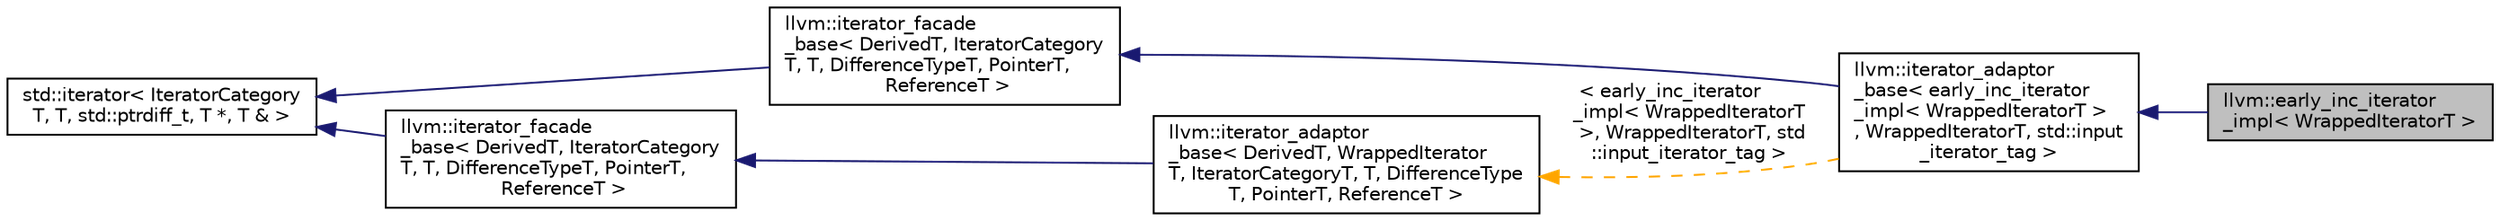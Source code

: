 digraph "llvm::early_inc_iterator_impl&lt; WrappedIteratorT &gt;"
{
 // LATEX_PDF_SIZE
  bgcolor="transparent";
  edge [fontname="Helvetica",fontsize="10",labelfontname="Helvetica",labelfontsize="10"];
  node [fontname="Helvetica",fontsize="10",shape="box"];
  rankdir="LR";
  Node1 [label="llvm::early_inc_iterator\l_impl\< WrappedIteratorT \>",height=0.2,width=0.4,color="black", fillcolor="grey75", style="filled", fontcolor="black",tooltip="A pseudo-iterator adaptor that is designed to implement \"early increment\" style loops."];
  Node2 -> Node1 [dir="back",color="midnightblue",fontsize="10",style="solid",fontname="Helvetica"];
  Node2 [label="llvm::iterator_adaptor\l_base\< early_inc_iterator\l_impl\< WrappedIteratorT \>\l, WrappedIteratorT, std::input\l_iterator_tag \>",height=0.2,width=0.4,color="black",URL="$classllvm_1_1iterator__adaptor__base.html",tooltip=" "];
  Node3 -> Node2 [dir="back",color="midnightblue",fontsize="10",style="solid",fontname="Helvetica"];
  Node3 [label="llvm::iterator_facade\l_base\< DerivedT, IteratorCategory\lT, T, DifferenceTypeT, PointerT,\l ReferenceT \>",height=0.2,width=0.4,color="black",URL="$classllvm_1_1iterator__facade__base.html",tooltip="CRTP base class which implements the entire standard iterator facade in terms of a minimal subset of ..."];
  Node4 -> Node3 [dir="back",color="midnightblue",fontsize="10",style="solid",fontname="Helvetica"];
  Node4 [label="std::iterator\< IteratorCategory\lT, T, std::ptrdiff_t, T *, T & \>",height=0.2,width=0.4,color="black",tooltip=" "];
  Node5 -> Node2 [dir="back",color="orange",fontsize="10",style="dashed",label=" \< early_inc_iterator\l_impl\< WrappedIteratorT\l \>, WrappedIteratorT, std\l::input_iterator_tag \>" ,fontname="Helvetica"];
  Node5 [label="llvm::iterator_adaptor\l_base\< DerivedT, WrappedIterator\lT, IteratorCategoryT, T, DifferenceType\lT, PointerT, ReferenceT \>",height=0.2,width=0.4,color="black",URL="$classllvm_1_1iterator__adaptor__base.html",tooltip="CRTP base class for adapting an iterator to a different type."];
  Node6 -> Node5 [dir="back",color="midnightblue",fontsize="10",style="solid",fontname="Helvetica"];
  Node6 [label="llvm::iterator_facade\l_base\< DerivedT, IteratorCategory\lT, T, DifferenceTypeT, PointerT,\l ReferenceT \>",height=0.2,width=0.4,color="black",URL="$classllvm_1_1iterator__facade__base.html",tooltip="CRTP base class which implements the entire standard iterator facade in terms of a minimal subset of ..."];
  Node4 -> Node6 [dir="back",color="midnightblue",fontsize="10",style="solid",fontname="Helvetica"];
}

